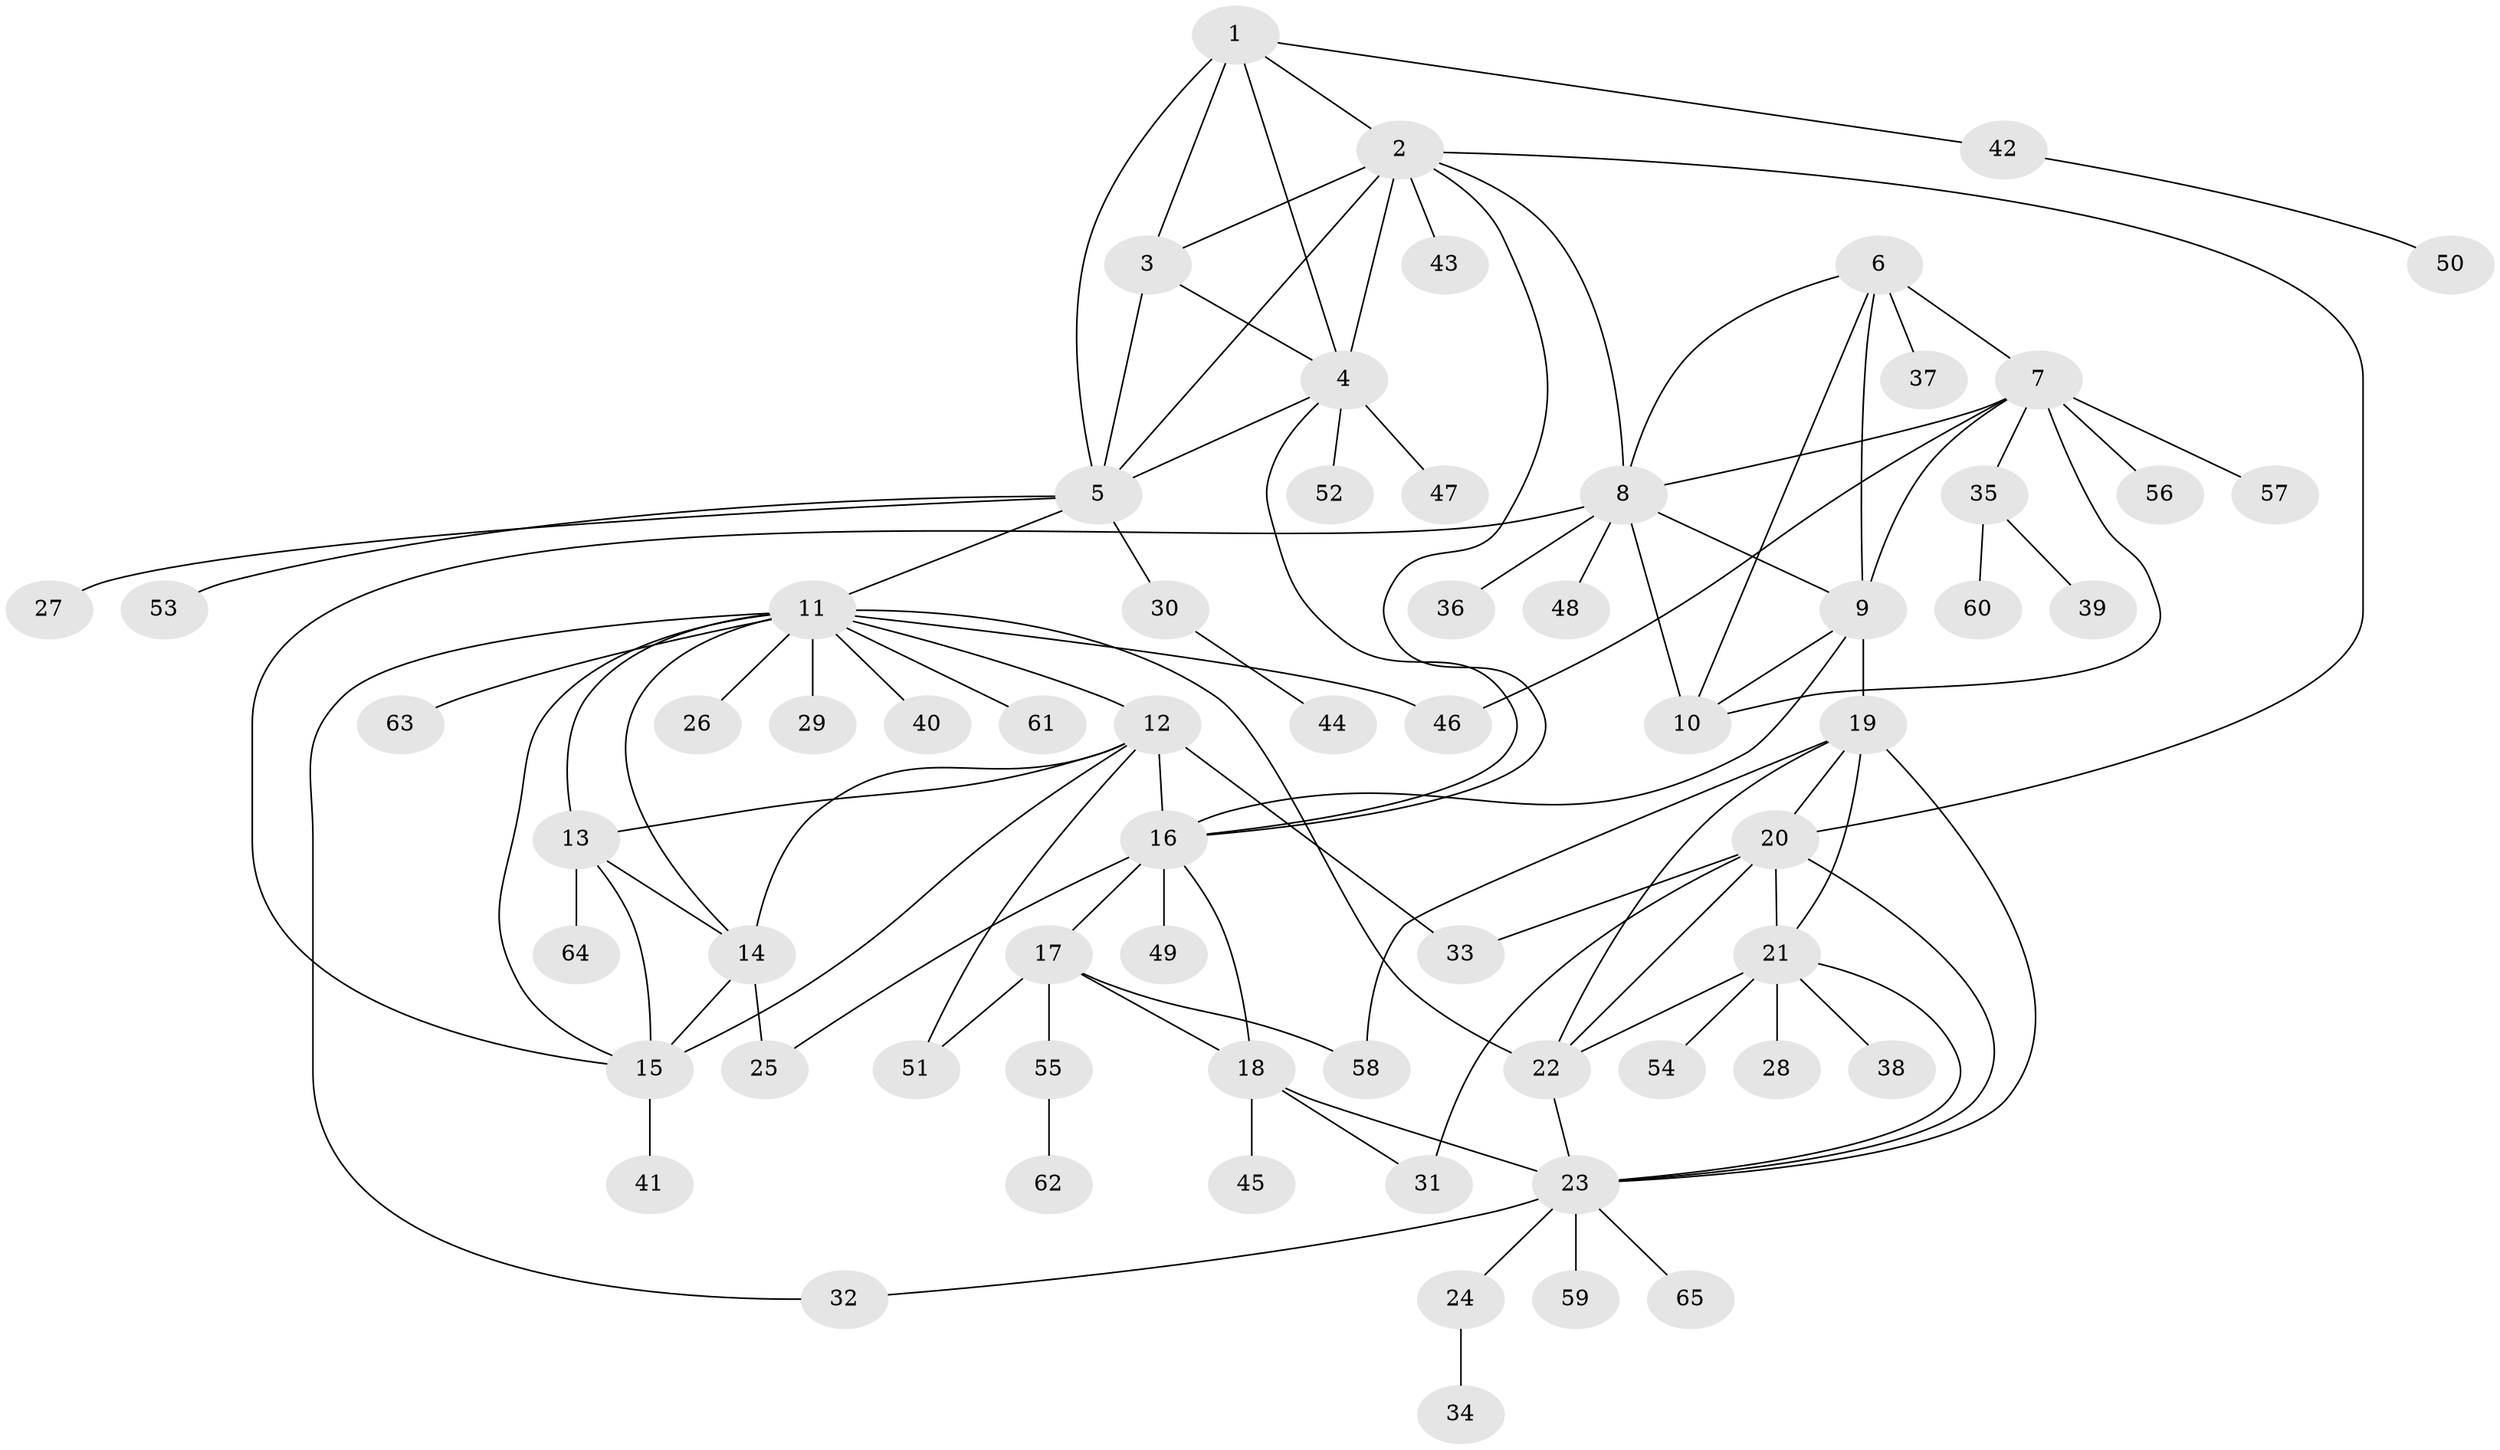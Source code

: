 // original degree distribution, {6: 0.037037037037037035, 9: 0.037037037037037035, 4: 0.018518518518518517, 8: 0.046296296296296294, 7: 0.046296296296296294, 5: 0.027777777777777776, 14: 0.018518518518518517, 10: 0.009259259259259259, 2: 0.14814814814814814, 1: 0.5740740740740741, 3: 0.037037037037037035}
// Generated by graph-tools (version 1.1) at 2025/52/03/04/25 22:52:44]
// undirected, 65 vertices, 103 edges
graph export_dot {
  node [color=gray90,style=filled];
  1;
  2;
  3;
  4;
  5;
  6;
  7;
  8;
  9;
  10;
  11;
  12;
  13;
  14;
  15;
  16;
  17;
  18;
  19;
  20;
  21;
  22;
  23;
  24;
  25;
  26;
  27;
  28;
  29;
  30;
  31;
  32;
  33;
  34;
  35;
  36;
  37;
  38;
  39;
  40;
  41;
  42;
  43;
  44;
  45;
  46;
  47;
  48;
  49;
  50;
  51;
  52;
  53;
  54;
  55;
  56;
  57;
  58;
  59;
  60;
  61;
  62;
  63;
  64;
  65;
  1 -- 2 [weight=1.0];
  1 -- 3 [weight=1.0];
  1 -- 4 [weight=1.0];
  1 -- 5 [weight=1.0];
  1 -- 42 [weight=1.0];
  2 -- 3 [weight=1.0];
  2 -- 4 [weight=1.0];
  2 -- 5 [weight=1.0];
  2 -- 8 [weight=1.0];
  2 -- 16 [weight=1.0];
  2 -- 20 [weight=1.0];
  2 -- 43 [weight=1.0];
  3 -- 4 [weight=1.0];
  3 -- 5 [weight=1.0];
  4 -- 5 [weight=1.0];
  4 -- 16 [weight=1.0];
  4 -- 47 [weight=1.0];
  4 -- 52 [weight=1.0];
  5 -- 11 [weight=1.0];
  5 -- 27 [weight=1.0];
  5 -- 30 [weight=1.0];
  5 -- 53 [weight=1.0];
  6 -- 7 [weight=1.0];
  6 -- 8 [weight=1.0];
  6 -- 9 [weight=1.0];
  6 -- 10 [weight=1.0];
  6 -- 37 [weight=2.0];
  7 -- 8 [weight=1.0];
  7 -- 9 [weight=1.0];
  7 -- 10 [weight=1.0];
  7 -- 35 [weight=1.0];
  7 -- 46 [weight=1.0];
  7 -- 56 [weight=1.0];
  7 -- 57 [weight=1.0];
  8 -- 9 [weight=1.0];
  8 -- 10 [weight=1.0];
  8 -- 15 [weight=1.0];
  8 -- 36 [weight=1.0];
  8 -- 48 [weight=1.0];
  9 -- 10 [weight=1.0];
  9 -- 16 [weight=1.0];
  9 -- 19 [weight=1.0];
  11 -- 12 [weight=1.0];
  11 -- 13 [weight=1.0];
  11 -- 14 [weight=1.0];
  11 -- 15 [weight=1.0];
  11 -- 22 [weight=1.0];
  11 -- 26 [weight=1.0];
  11 -- 29 [weight=1.0];
  11 -- 32 [weight=1.0];
  11 -- 40 [weight=1.0];
  11 -- 46 [weight=1.0];
  11 -- 61 [weight=1.0];
  11 -- 63 [weight=1.0];
  12 -- 13 [weight=1.0];
  12 -- 14 [weight=1.0];
  12 -- 15 [weight=1.0];
  12 -- 16 [weight=1.0];
  12 -- 33 [weight=1.0];
  12 -- 51 [weight=1.0];
  13 -- 14 [weight=1.0];
  13 -- 15 [weight=1.0];
  13 -- 64 [weight=1.0];
  14 -- 15 [weight=1.0];
  14 -- 25 [weight=2.0];
  15 -- 41 [weight=1.0];
  16 -- 17 [weight=3.0];
  16 -- 18 [weight=3.0];
  16 -- 25 [weight=1.0];
  16 -- 49 [weight=1.0];
  17 -- 18 [weight=1.0];
  17 -- 51 [weight=1.0];
  17 -- 55 [weight=1.0];
  17 -- 58 [weight=1.0];
  18 -- 23 [weight=1.0];
  18 -- 31 [weight=1.0];
  18 -- 45 [weight=7.0];
  19 -- 20 [weight=1.0];
  19 -- 21 [weight=1.0];
  19 -- 22 [weight=1.0];
  19 -- 23 [weight=1.0];
  19 -- 58 [weight=1.0];
  20 -- 21 [weight=1.0];
  20 -- 22 [weight=1.0];
  20 -- 23 [weight=1.0];
  20 -- 31 [weight=1.0];
  20 -- 33 [weight=1.0];
  21 -- 22 [weight=1.0];
  21 -- 23 [weight=1.0];
  21 -- 28 [weight=1.0];
  21 -- 38 [weight=1.0];
  21 -- 54 [weight=1.0];
  22 -- 23 [weight=1.0];
  23 -- 24 [weight=1.0];
  23 -- 32 [weight=1.0];
  23 -- 59 [weight=1.0];
  23 -- 65 [weight=1.0];
  24 -- 34 [weight=1.0];
  30 -- 44 [weight=1.0];
  35 -- 39 [weight=1.0];
  35 -- 60 [weight=1.0];
  42 -- 50 [weight=1.0];
  55 -- 62 [weight=1.0];
}
